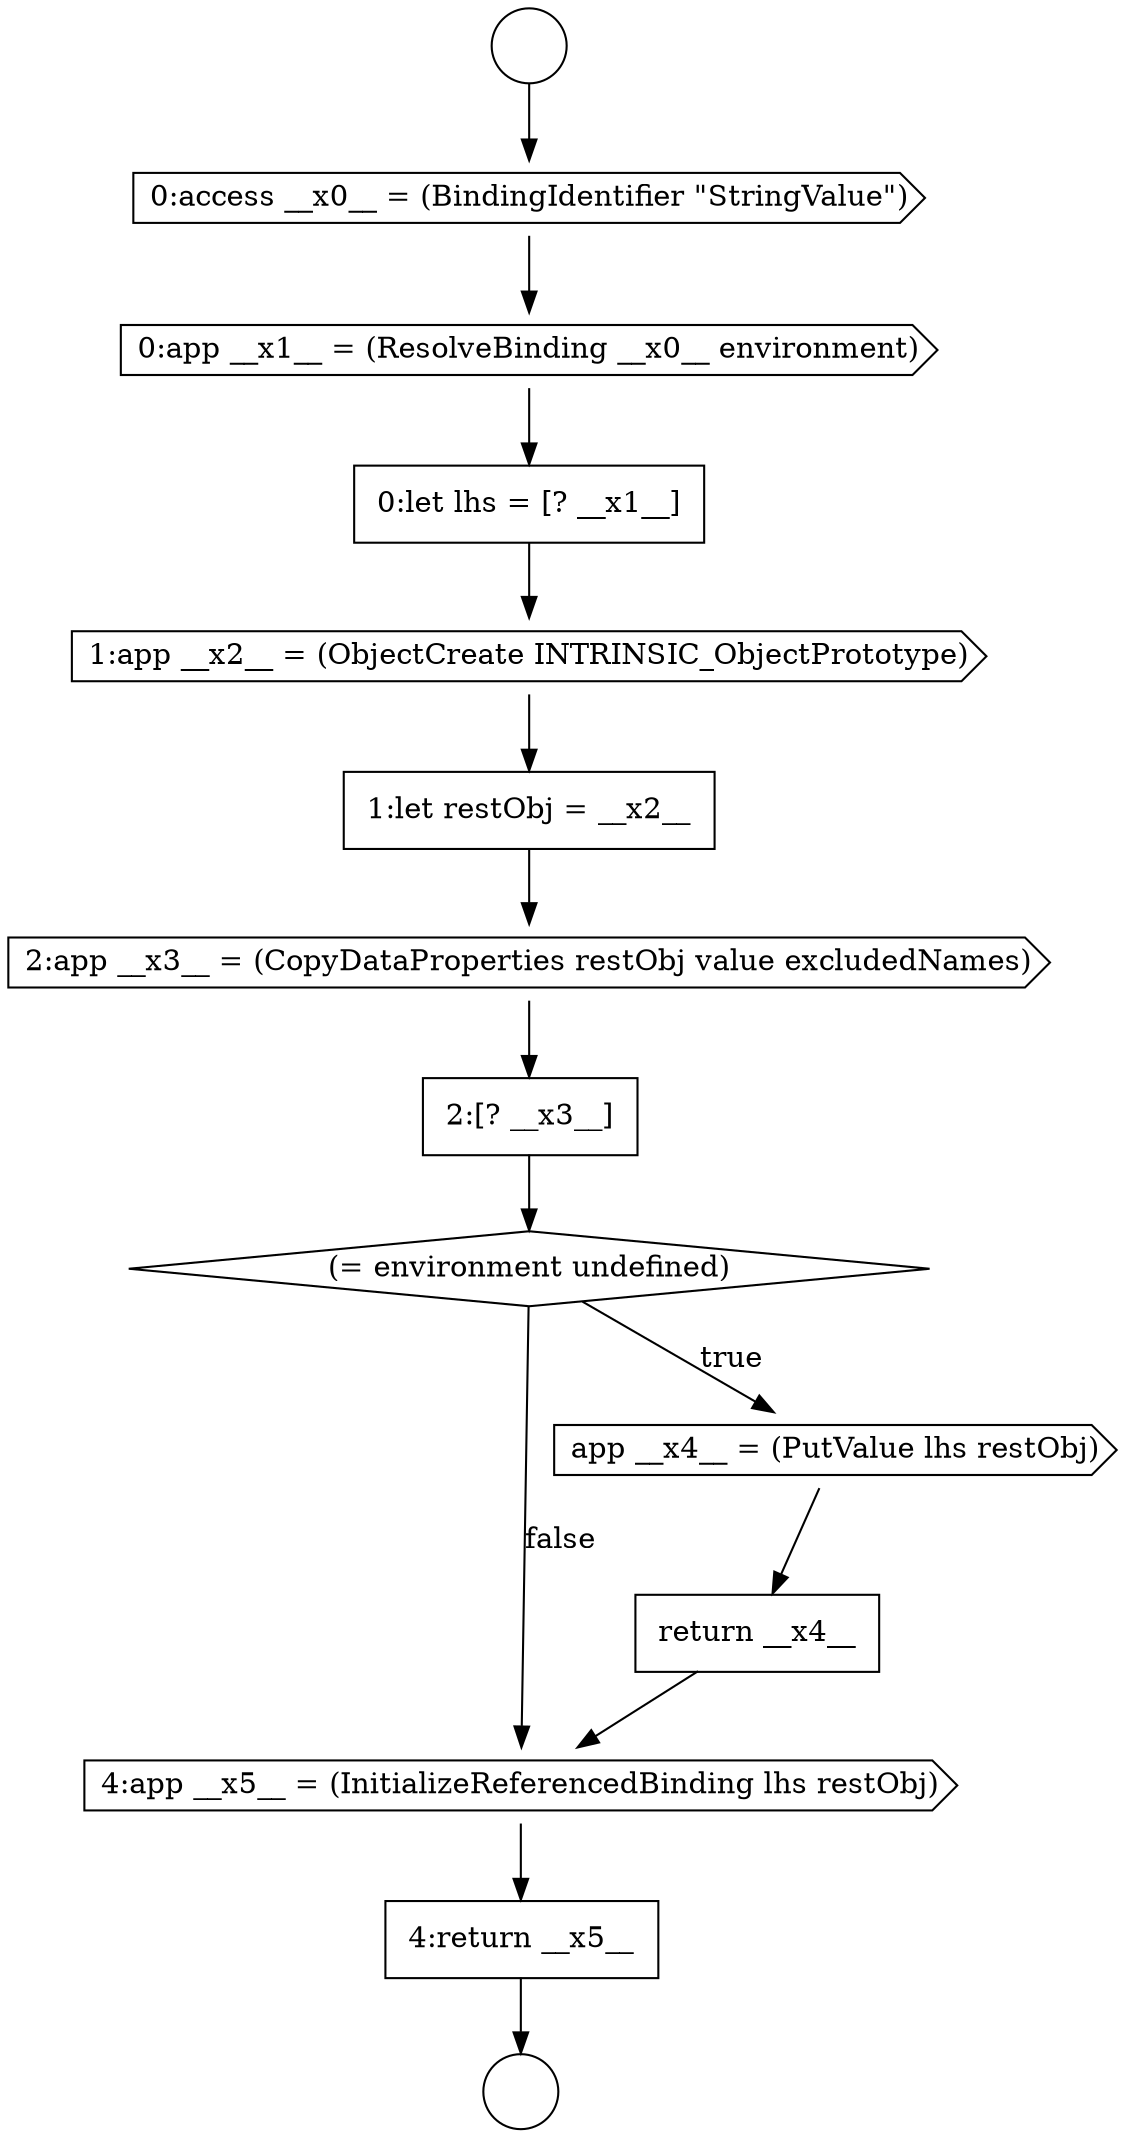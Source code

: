 digraph {
  node6195 [shape=diamond, label=<<font color="black">(= environment undefined)</font>> color="black" fillcolor="white" style=filled]
  node6186 [shape=circle label=" " color="black" fillcolor="white" style=filled]
  node6192 [shape=none, margin=0, label=<<font color="black">
    <table border="0" cellborder="1" cellspacing="0" cellpadding="10">
      <tr><td align="left">1:let restObj = __x2__</td></tr>
    </table>
  </font>> color="black" fillcolor="white" style=filled]
  node6191 [shape=cds, label=<<font color="black">1:app __x2__ = (ObjectCreate INTRINSIC_ObjectPrototype)</font>> color="black" fillcolor="white" style=filled]
  node6198 [shape=cds, label=<<font color="black">4:app __x5__ = (InitializeReferencedBinding lhs restObj)</font>> color="black" fillcolor="white" style=filled]
  node6190 [shape=none, margin=0, label=<<font color="black">
    <table border="0" cellborder="1" cellspacing="0" cellpadding="10">
      <tr><td align="left">0:let lhs = [? __x1__]</td></tr>
    </table>
  </font>> color="black" fillcolor="white" style=filled]
  node6199 [shape=none, margin=0, label=<<font color="black">
    <table border="0" cellborder="1" cellspacing="0" cellpadding="10">
      <tr><td align="left">4:return __x5__</td></tr>
    </table>
  </font>> color="black" fillcolor="white" style=filled]
  node6194 [shape=none, margin=0, label=<<font color="black">
    <table border="0" cellborder="1" cellspacing="0" cellpadding="10">
      <tr><td align="left">2:[? __x3__]</td></tr>
    </table>
  </font>> color="black" fillcolor="white" style=filled]
  node6189 [shape=cds, label=<<font color="black">0:app __x1__ = (ResolveBinding __x0__ environment)</font>> color="black" fillcolor="white" style=filled]
  node6187 [shape=circle label=" " color="black" fillcolor="white" style=filled]
  node6197 [shape=none, margin=0, label=<<font color="black">
    <table border="0" cellborder="1" cellspacing="0" cellpadding="10">
      <tr><td align="left">return __x4__</td></tr>
    </table>
  </font>> color="black" fillcolor="white" style=filled]
  node6196 [shape=cds, label=<<font color="black">app __x4__ = (PutValue lhs restObj)</font>> color="black" fillcolor="white" style=filled]
  node6188 [shape=cds, label=<<font color="black">0:access __x0__ = (BindingIdentifier &quot;StringValue&quot;)</font>> color="black" fillcolor="white" style=filled]
  node6193 [shape=cds, label=<<font color="black">2:app __x3__ = (CopyDataProperties restObj value excludedNames)</font>> color="black" fillcolor="white" style=filled]
  node6193 -> node6194 [ color="black"]
  node6191 -> node6192 [ color="black"]
  node6197 -> node6198 [ color="black"]
  node6192 -> node6193 [ color="black"]
  node6188 -> node6189 [ color="black"]
  node6195 -> node6196 [label=<<font color="black">true</font>> color="black"]
  node6195 -> node6198 [label=<<font color="black">false</font>> color="black"]
  node6190 -> node6191 [ color="black"]
  node6199 -> node6187 [ color="black"]
  node6186 -> node6188 [ color="black"]
  node6194 -> node6195 [ color="black"]
  node6189 -> node6190 [ color="black"]
  node6196 -> node6197 [ color="black"]
  node6198 -> node6199 [ color="black"]
}
